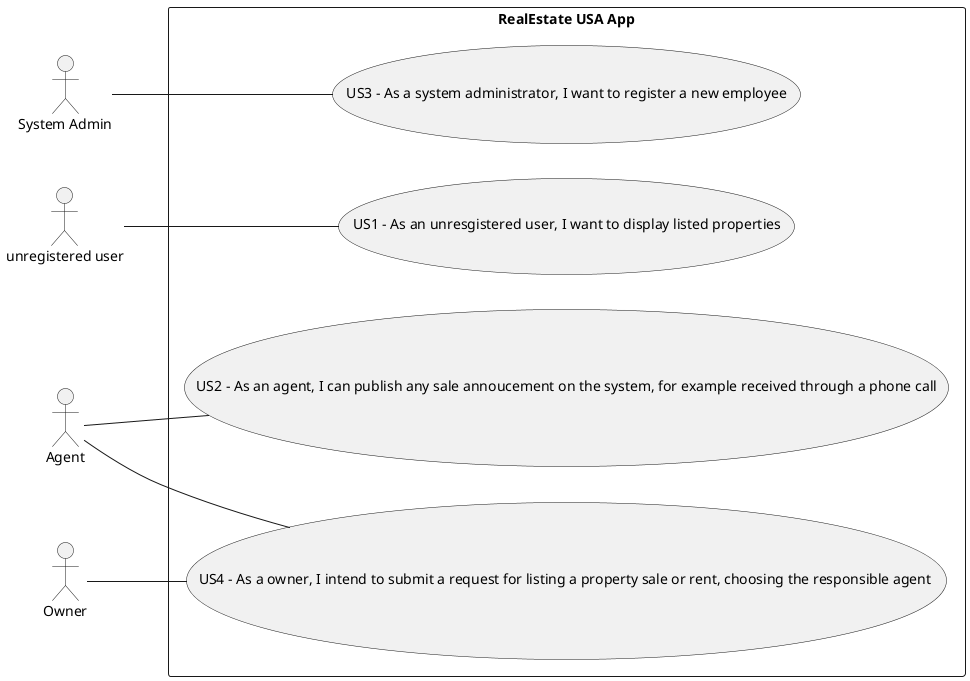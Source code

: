 @startuml
left to right direction

actor "System Admin" as admin
actor "unregistered user" as unUser
actor Agent as Agent
actor Owner as Owner
rectangle "RealEstate USA App" {
  usecase "US1 - As an unresgistered user, I want to display listed properties" as UC1
  usecase "US2 - As an agent, I can publish any sale annoucement on the system, for example received through a phone call" as UC2
  usecase "US3 - As a system administrator, I want to register a new employee" as UC3
  usecase "US4 - As a owner, I intend to submit a request for listing a property sale or rent, choosing the responsible agent " as UC4
}
unUser -- UC1
Agent -- UC2
admin -- UC3
Owner -- UC4
UC4--Agent
@enduml